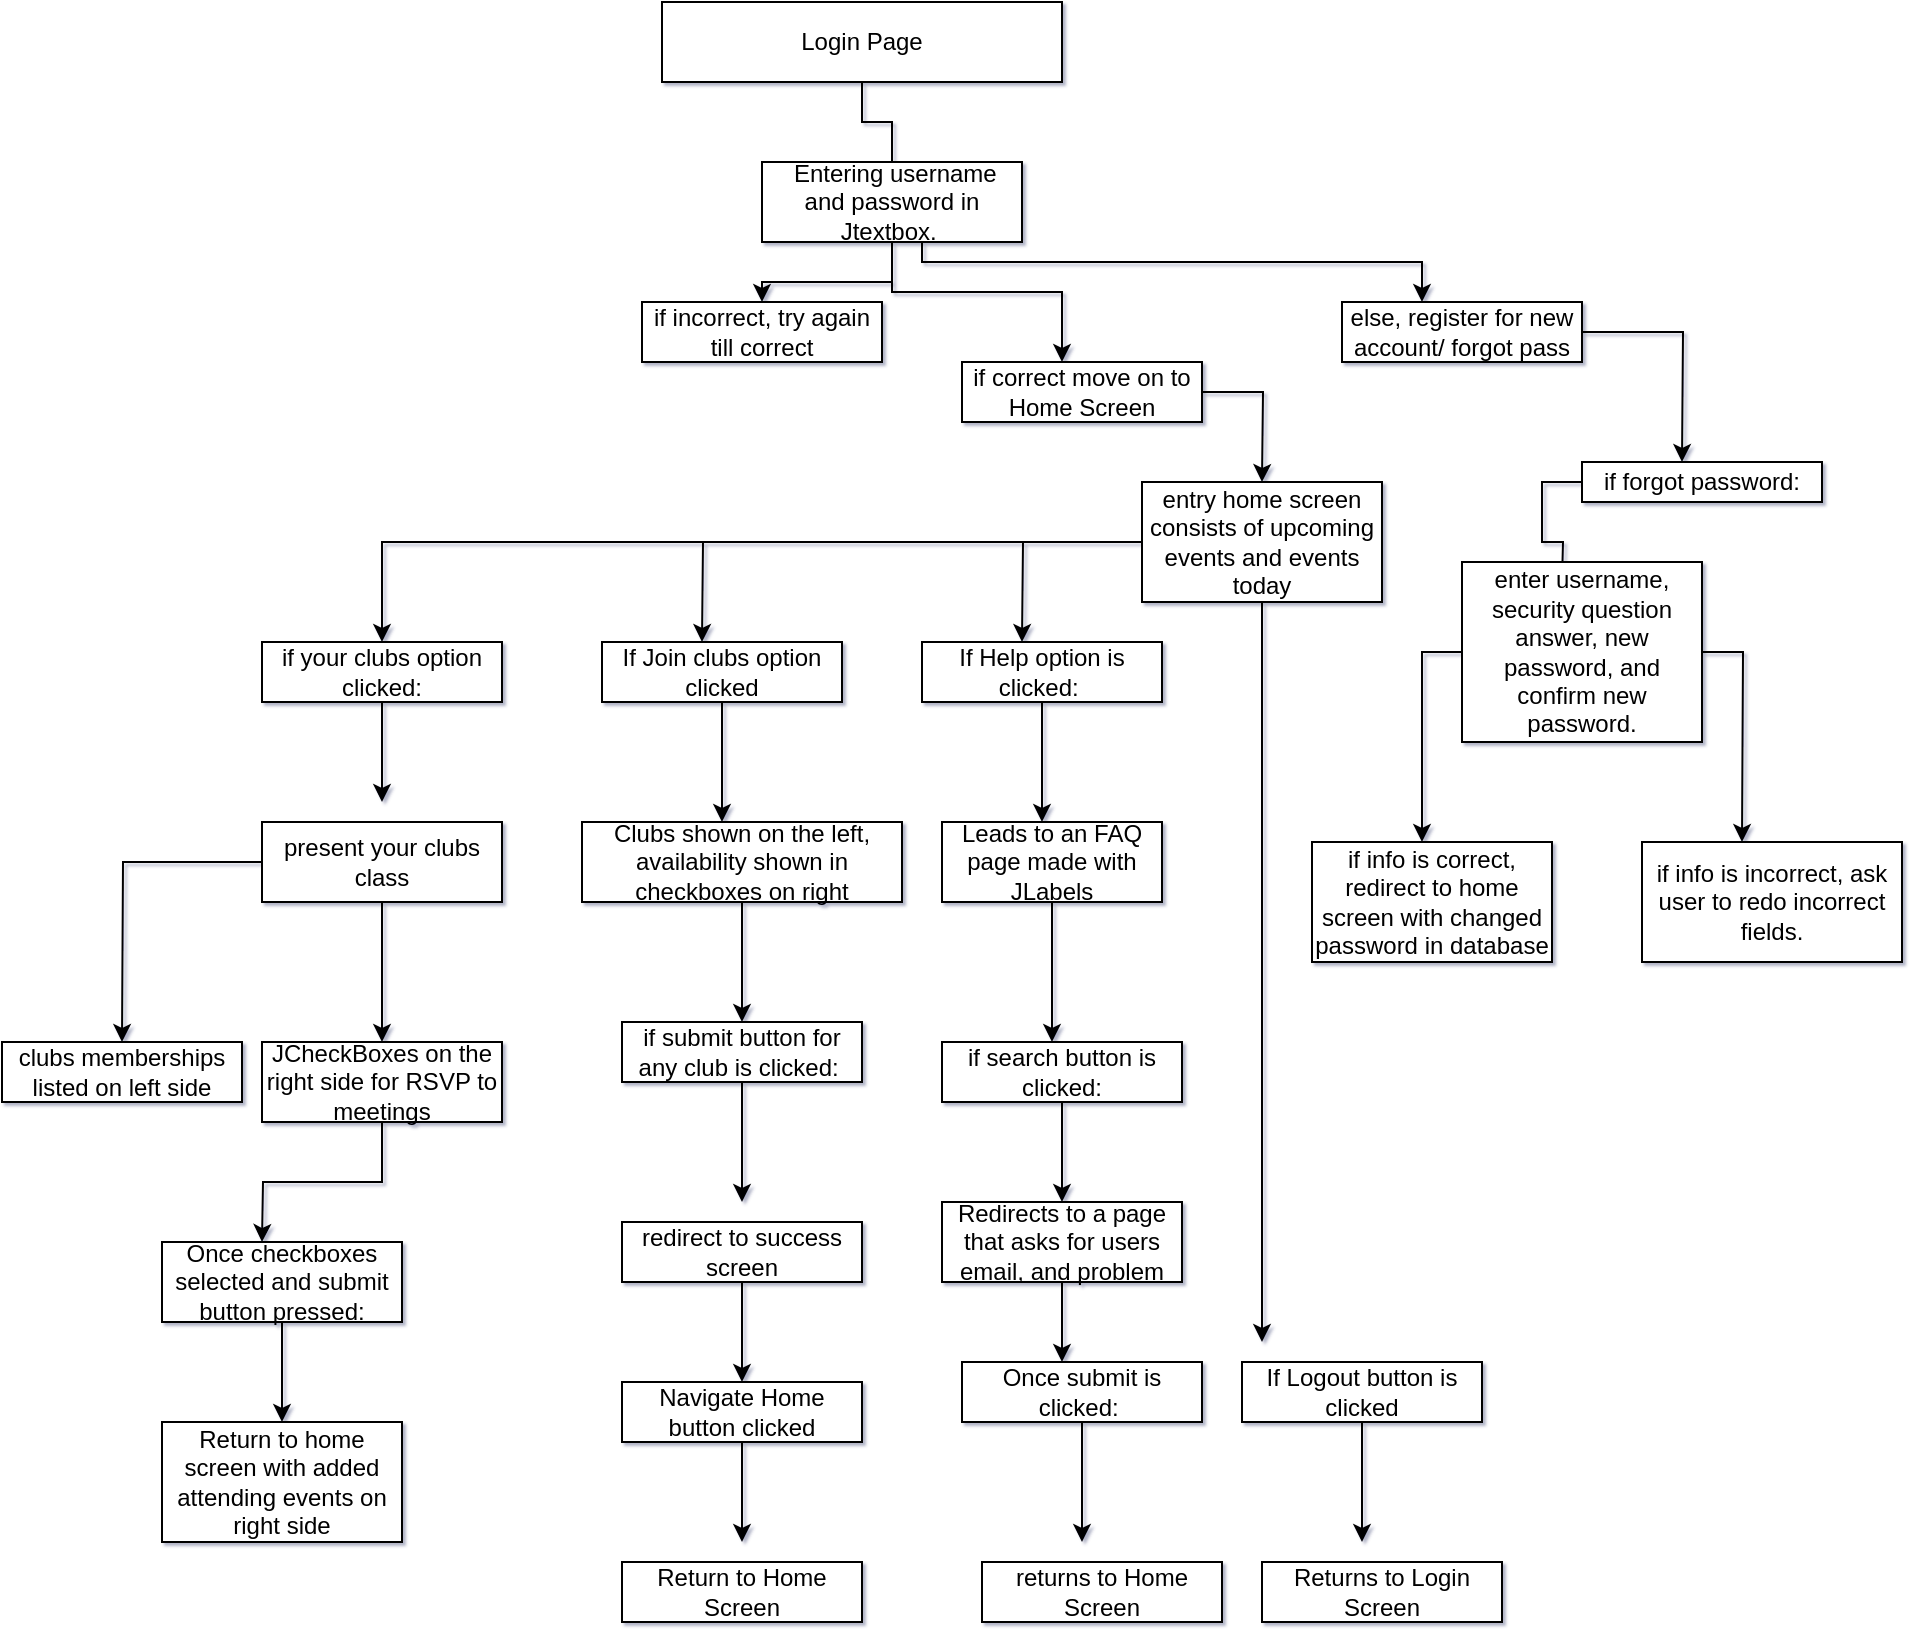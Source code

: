 <mxfile version="20.8.16" type="device"><diagram name="Page-1" id="F02taRLVCUQXmWy5LFlG"><mxGraphModel dx="2255" dy="901" grid="1" gridSize="10" guides="1" tooltips="1" connect="1" arrows="1" fold="1" page="1" pageScale="1" pageWidth="850" pageHeight="1100" math="0" shadow="1"><root><mxCell id="0"/><mxCell id="1" parent="0"/><mxCell id="j8hWATgQMpgIeQIiUvnE-10" value="" style="edgeStyle=orthogonalEdgeStyle;rounded=0;orthogonalLoop=1;jettySize=auto;html=1;startArrow=none;" edge="1" parent="1" source="j8hWATgQMpgIeQIiUvnE-3" target="j8hWATgQMpgIeQIiUvnE-9"><mxGeometry relative="1" as="geometry"/></mxCell><mxCell id="j8hWATgQMpgIeQIiUvnE-1" value="Login Page" style="rounded=0;whiteSpace=wrap;html=1;" vertex="1" parent="1"><mxGeometry x="-20" y="40" width="200" height="40" as="geometry"/></mxCell><mxCell id="j8hWATgQMpgIeQIiUvnE-4" style="edgeStyle=orthogonalEdgeStyle;rounded=0;orthogonalLoop=1;jettySize=auto;html=1;exitX=0.5;exitY=1;exitDx=0;exitDy=0;" edge="1" parent="1" source="j8hWATgQMpgIeQIiUvnE-3"><mxGeometry relative="1" as="geometry"><mxPoint x="180" y="220" as="targetPoint"/><Array as="points"><mxPoint x="95" y="185"/><mxPoint x="180" y="185"/></Array></mxGeometry></mxCell><mxCell id="j8hWATgQMpgIeQIiUvnE-25" style="edgeStyle=orthogonalEdgeStyle;rounded=0;orthogonalLoop=1;jettySize=auto;html=1;" edge="1" parent="1" source="j8hWATgQMpgIeQIiUvnE-5"><mxGeometry relative="1" as="geometry"><mxPoint x="280" y="280" as="targetPoint"/></mxGeometry></mxCell><mxCell id="j8hWATgQMpgIeQIiUvnE-28" style="edgeStyle=orthogonalEdgeStyle;rounded=0;orthogonalLoop=1;jettySize=auto;html=1;exitX=0.25;exitY=1;exitDx=0;exitDy=0;" edge="1" parent="1" source="j8hWATgQMpgIeQIiUvnE-26"><mxGeometry relative="1" as="geometry"><mxPoint x="-160" y="360" as="targetPoint"/><Array as="points"><mxPoint x="220" y="340"/><mxPoint x="220" y="310"/><mxPoint x="-160" y="310"/></Array></mxGeometry></mxCell><mxCell id="j8hWATgQMpgIeQIiUvnE-5" value="if correct move on to Home Screen" style="rounded=0;whiteSpace=wrap;html=1;" vertex="1" parent="1"><mxGeometry x="130" y="220" width="120" height="30" as="geometry"/></mxCell><mxCell id="j8hWATgQMpgIeQIiUvnE-9" value="if incorrect, try again till correct" style="rounded=0;whiteSpace=wrap;html=1;" vertex="1" parent="1"><mxGeometry x="-30" y="190" width="120" height="30" as="geometry"/></mxCell><mxCell id="j8hWATgQMpgIeQIiUvnE-11" value="" style="edgeStyle=orthogonalEdgeStyle;rounded=0;orthogonalLoop=1;jettySize=auto;html=1;endArrow=none;" edge="1" parent="1" source="j8hWATgQMpgIeQIiUvnE-1" target="j8hWATgQMpgIeQIiUvnE-3"><mxGeometry relative="1" as="geometry"><mxPoint x="80" y="80" as="sourcePoint"/><mxPoint x="30" y="190" as="targetPoint"/></mxGeometry></mxCell><mxCell id="j8hWATgQMpgIeQIiUvnE-14" style="edgeStyle=orthogonalEdgeStyle;rounded=0;orthogonalLoop=1;jettySize=auto;html=1;exitX=0.5;exitY=1;exitDx=0;exitDy=0;" edge="1" parent="1" source="j8hWATgQMpgIeQIiUvnE-3"><mxGeometry relative="1" as="geometry"><mxPoint x="360" y="190" as="targetPoint"/><Array as="points"><mxPoint x="110" y="150"/><mxPoint x="110" y="170"/><mxPoint x="360" y="170"/></Array></mxGeometry></mxCell><mxCell id="j8hWATgQMpgIeQIiUvnE-3" value="&amp;nbsp;Entering username and password in Jtextbox.&amp;nbsp;" style="rounded=0;whiteSpace=wrap;html=1;" vertex="1" parent="1"><mxGeometry x="30" y="120" width="130" height="40" as="geometry"/></mxCell><mxCell id="j8hWATgQMpgIeQIiUvnE-12" style="edgeStyle=orthogonalEdgeStyle;rounded=0;orthogonalLoop=1;jettySize=auto;html=1;exitX=0.5;exitY=1;exitDx=0;exitDy=0;" edge="1" parent="1" source="j8hWATgQMpgIeQIiUvnE-5" target="j8hWATgQMpgIeQIiUvnE-5"><mxGeometry relative="1" as="geometry"/></mxCell><mxCell id="j8hWATgQMpgIeQIiUvnE-16" style="edgeStyle=orthogonalEdgeStyle;rounded=0;orthogonalLoop=1;jettySize=auto;html=1;" edge="1" parent="1" source="j8hWATgQMpgIeQIiUvnE-15"><mxGeometry relative="1" as="geometry"><mxPoint x="490" y="270" as="targetPoint"/></mxGeometry></mxCell><mxCell id="j8hWATgQMpgIeQIiUvnE-15" value="else, register for new account/ forgot pass" style="rounded=0;whiteSpace=wrap;html=1;" vertex="1" parent="1"><mxGeometry x="320" y="190" width="120" height="30" as="geometry"/></mxCell><mxCell id="j8hWATgQMpgIeQIiUvnE-18" style="edgeStyle=orthogonalEdgeStyle;rounded=0;orthogonalLoop=1;jettySize=auto;html=1;" edge="1" parent="1" source="j8hWATgQMpgIeQIiUvnE-17"><mxGeometry relative="1" as="geometry"><mxPoint x="430" y="330" as="targetPoint"/></mxGeometry></mxCell><mxCell id="j8hWATgQMpgIeQIiUvnE-17" value="if forgot password:" style="rounded=0;whiteSpace=wrap;html=1;" vertex="1" parent="1"><mxGeometry x="440" y="270" width="120" height="20" as="geometry"/></mxCell><mxCell id="j8hWATgQMpgIeQIiUvnE-20" style="edgeStyle=orthogonalEdgeStyle;rounded=0;orthogonalLoop=1;jettySize=auto;html=1;" edge="1" parent="1" source="j8hWATgQMpgIeQIiUvnE-19"><mxGeometry relative="1" as="geometry"><mxPoint x="360" y="460" as="targetPoint"/></mxGeometry></mxCell><mxCell id="j8hWATgQMpgIeQIiUvnE-22" style="edgeStyle=orthogonalEdgeStyle;rounded=0;orthogonalLoop=1;jettySize=auto;html=1;" edge="1" parent="1" source="j8hWATgQMpgIeQIiUvnE-19"><mxGeometry relative="1" as="geometry"><mxPoint x="520" y="460" as="targetPoint"/></mxGeometry></mxCell><mxCell id="j8hWATgQMpgIeQIiUvnE-19" value="enter username, security question answer, new password, and confirm new password." style="rounded=0;whiteSpace=wrap;html=1;" vertex="1" parent="1"><mxGeometry x="380" y="320" width="120" height="90" as="geometry"/></mxCell><mxCell id="j8hWATgQMpgIeQIiUvnE-21" value="if info is correct, redirect to home screen with changed password in database" style="rounded=0;whiteSpace=wrap;html=1;" vertex="1" parent="1"><mxGeometry x="305" y="460" width="120" height="60" as="geometry"/></mxCell><mxCell id="j8hWATgQMpgIeQIiUvnE-23" value="if info is incorrect, ask user to redo incorrect fields." style="rounded=0;whiteSpace=wrap;html=1;" vertex="1" parent="1"><mxGeometry x="470" y="460" width="130" height="60" as="geometry"/></mxCell><mxCell id="j8hWATgQMpgIeQIiUvnE-41" style="edgeStyle=orthogonalEdgeStyle;rounded=0;orthogonalLoop=1;jettySize=auto;html=1;" edge="1" parent="1" source="j8hWATgQMpgIeQIiUvnE-26"><mxGeometry relative="1" as="geometry"><mxPoint y="360" as="targetPoint"/></mxGeometry></mxCell><mxCell id="j8hWATgQMpgIeQIiUvnE-53" style="edgeStyle=orthogonalEdgeStyle;rounded=0;orthogonalLoop=1;jettySize=auto;html=1;" edge="1" parent="1" source="j8hWATgQMpgIeQIiUvnE-26"><mxGeometry relative="1" as="geometry"><mxPoint x="160" y="360" as="targetPoint"/></mxGeometry></mxCell><mxCell id="j8hWATgQMpgIeQIiUvnE-65" style="edgeStyle=orthogonalEdgeStyle;rounded=0;orthogonalLoop=1;jettySize=auto;html=1;" edge="1" parent="1" source="j8hWATgQMpgIeQIiUvnE-26"><mxGeometry relative="1" as="geometry"><mxPoint x="280" y="710" as="targetPoint"/></mxGeometry></mxCell><mxCell id="j8hWATgQMpgIeQIiUvnE-26" value="entry home screen consists of upcoming events and events today" style="rounded=0;whiteSpace=wrap;html=1;" vertex="1" parent="1"><mxGeometry x="220" y="280" width="120" height="60" as="geometry"/></mxCell><mxCell id="j8hWATgQMpgIeQIiUvnE-30" style="edgeStyle=orthogonalEdgeStyle;rounded=0;orthogonalLoop=1;jettySize=auto;html=1;" edge="1" parent="1" source="j8hWATgQMpgIeQIiUvnE-27"><mxGeometry relative="1" as="geometry"><mxPoint x="-160" y="440" as="targetPoint"/></mxGeometry></mxCell><mxCell id="j8hWATgQMpgIeQIiUvnE-27" value="if your clubs option clicked:" style="rounded=0;whiteSpace=wrap;html=1;" vertex="1" parent="1"><mxGeometry x="-220" y="360" width="120" height="30" as="geometry"/></mxCell><mxCell id="j8hWATgQMpgIeQIiUvnE-32" style="edgeStyle=orthogonalEdgeStyle;rounded=0;orthogonalLoop=1;jettySize=auto;html=1;" edge="1" parent="1" source="j8hWATgQMpgIeQIiUvnE-31"><mxGeometry relative="1" as="geometry"><mxPoint x="-290" y="560" as="targetPoint"/></mxGeometry></mxCell><mxCell id="j8hWATgQMpgIeQIiUvnE-34" style="edgeStyle=orthogonalEdgeStyle;rounded=0;orthogonalLoop=1;jettySize=auto;html=1;" edge="1" parent="1" source="j8hWATgQMpgIeQIiUvnE-31"><mxGeometry relative="1" as="geometry"><mxPoint x="-160" y="560" as="targetPoint"/></mxGeometry></mxCell><mxCell id="j8hWATgQMpgIeQIiUvnE-31" value="present your clubs class" style="rounded=0;whiteSpace=wrap;html=1;" vertex="1" parent="1"><mxGeometry x="-220" y="450" width="120" height="40" as="geometry"/></mxCell><mxCell id="j8hWATgQMpgIeQIiUvnE-33" value="clubs memberships listed on left side" style="rounded=0;whiteSpace=wrap;html=1;" vertex="1" parent="1"><mxGeometry x="-350" y="560" width="120" height="30" as="geometry"/></mxCell><mxCell id="j8hWATgQMpgIeQIiUvnE-36" style="edgeStyle=orthogonalEdgeStyle;rounded=0;orthogonalLoop=1;jettySize=auto;html=1;" edge="1" parent="1" source="j8hWATgQMpgIeQIiUvnE-35"><mxGeometry relative="1" as="geometry"><mxPoint x="-220" y="660" as="targetPoint"/></mxGeometry></mxCell><mxCell id="j8hWATgQMpgIeQIiUvnE-35" value="JCheckBoxes on the right side for RSVP to meetings" style="rounded=0;whiteSpace=wrap;html=1;" vertex="1" parent="1"><mxGeometry x="-220" y="560" width="120" height="40" as="geometry"/></mxCell><mxCell id="j8hWATgQMpgIeQIiUvnE-38" style="edgeStyle=orthogonalEdgeStyle;rounded=0;orthogonalLoop=1;jettySize=auto;html=1;" edge="1" parent="1" source="j8hWATgQMpgIeQIiUvnE-37"><mxGeometry relative="1" as="geometry"><mxPoint x="-210" y="750" as="targetPoint"/></mxGeometry></mxCell><mxCell id="j8hWATgQMpgIeQIiUvnE-37" value="Once checkboxes selected and submit button pressed:" style="rounded=0;whiteSpace=wrap;html=1;" vertex="1" parent="1"><mxGeometry x="-270" y="660" width="120" height="40" as="geometry"/></mxCell><mxCell id="j8hWATgQMpgIeQIiUvnE-39" value="Return to home screen with added attending events on right side" style="rounded=0;whiteSpace=wrap;html=1;" vertex="1" parent="1"><mxGeometry x="-270" y="750" width="120" height="60" as="geometry"/></mxCell><mxCell id="j8hWATgQMpgIeQIiUvnE-43" style="edgeStyle=orthogonalEdgeStyle;rounded=0;orthogonalLoop=1;jettySize=auto;html=1;" edge="1" parent="1" source="j8hWATgQMpgIeQIiUvnE-42"><mxGeometry relative="1" as="geometry"><mxPoint x="10" y="450" as="targetPoint"/></mxGeometry></mxCell><mxCell id="j8hWATgQMpgIeQIiUvnE-42" value="If Join clubs option clicked" style="rounded=0;whiteSpace=wrap;html=1;" vertex="1" parent="1"><mxGeometry x="-50" y="360" width="120" height="30" as="geometry"/></mxCell><mxCell id="j8hWATgQMpgIeQIiUvnE-45" style="edgeStyle=orthogonalEdgeStyle;rounded=0;orthogonalLoop=1;jettySize=auto;html=1;" edge="1" parent="1" source="j8hWATgQMpgIeQIiUvnE-44"><mxGeometry relative="1" as="geometry"><mxPoint x="20" y="550" as="targetPoint"/></mxGeometry></mxCell><mxCell id="j8hWATgQMpgIeQIiUvnE-44" value="Clubs shown on the left, availability shown in checkboxes on right" style="rounded=0;whiteSpace=wrap;html=1;" vertex="1" parent="1"><mxGeometry x="-60" y="450" width="160" height="40" as="geometry"/></mxCell><mxCell id="j8hWATgQMpgIeQIiUvnE-47" style="edgeStyle=orthogonalEdgeStyle;rounded=0;orthogonalLoop=1;jettySize=auto;html=1;" edge="1" parent="1" source="j8hWATgQMpgIeQIiUvnE-46"><mxGeometry relative="1" as="geometry"><mxPoint x="20" y="640" as="targetPoint"/></mxGeometry></mxCell><mxCell id="j8hWATgQMpgIeQIiUvnE-46" value="if submit button for any club is clicked:&amp;nbsp;" style="rounded=0;whiteSpace=wrap;html=1;" vertex="1" parent="1"><mxGeometry x="-40" y="550" width="120" height="30" as="geometry"/></mxCell><mxCell id="j8hWATgQMpgIeQIiUvnE-49" style="edgeStyle=orthogonalEdgeStyle;rounded=0;orthogonalLoop=1;jettySize=auto;html=1;" edge="1" parent="1" source="j8hWATgQMpgIeQIiUvnE-48"><mxGeometry relative="1" as="geometry"><mxPoint x="20" y="730" as="targetPoint"/></mxGeometry></mxCell><mxCell id="j8hWATgQMpgIeQIiUvnE-48" value="redirect to success screen" style="rounded=0;whiteSpace=wrap;html=1;" vertex="1" parent="1"><mxGeometry x="-40" y="650" width="120" height="30" as="geometry"/></mxCell><mxCell id="j8hWATgQMpgIeQIiUvnE-51" style="edgeStyle=orthogonalEdgeStyle;rounded=0;orthogonalLoop=1;jettySize=auto;html=1;" edge="1" parent="1" source="j8hWATgQMpgIeQIiUvnE-50"><mxGeometry relative="1" as="geometry"><mxPoint x="20" y="810" as="targetPoint"/></mxGeometry></mxCell><mxCell id="j8hWATgQMpgIeQIiUvnE-50" value="Navigate Home button clicked" style="rounded=0;whiteSpace=wrap;html=1;" vertex="1" parent="1"><mxGeometry x="-40" y="730" width="120" height="30" as="geometry"/></mxCell><mxCell id="j8hWATgQMpgIeQIiUvnE-52" value="Return to Home Screen" style="rounded=0;whiteSpace=wrap;html=1;" vertex="1" parent="1"><mxGeometry x="-40" y="820" width="120" height="30" as="geometry"/></mxCell><mxCell id="j8hWATgQMpgIeQIiUvnE-55" style="edgeStyle=orthogonalEdgeStyle;rounded=0;orthogonalLoop=1;jettySize=auto;html=1;" edge="1" parent="1" source="j8hWATgQMpgIeQIiUvnE-54"><mxGeometry relative="1" as="geometry"><mxPoint x="170" y="450" as="targetPoint"/></mxGeometry></mxCell><mxCell id="j8hWATgQMpgIeQIiUvnE-54" value="If Help option is clicked:&amp;nbsp;" style="rounded=0;whiteSpace=wrap;html=1;" vertex="1" parent="1"><mxGeometry x="110" y="360" width="120" height="30" as="geometry"/></mxCell><mxCell id="j8hWATgQMpgIeQIiUvnE-57" style="edgeStyle=orthogonalEdgeStyle;rounded=0;orthogonalLoop=1;jettySize=auto;html=1;" edge="1" parent="1" source="j8hWATgQMpgIeQIiUvnE-56"><mxGeometry relative="1" as="geometry"><mxPoint x="175" y="560" as="targetPoint"/></mxGeometry></mxCell><mxCell id="j8hWATgQMpgIeQIiUvnE-56" value="Leads to an FAQ page made with JLabels" style="rounded=0;whiteSpace=wrap;html=1;" vertex="1" parent="1"><mxGeometry x="120" y="450" width="110" height="40" as="geometry"/></mxCell><mxCell id="j8hWATgQMpgIeQIiUvnE-59" style="edgeStyle=orthogonalEdgeStyle;rounded=0;orthogonalLoop=1;jettySize=auto;html=1;" edge="1" parent="1" source="j8hWATgQMpgIeQIiUvnE-58"><mxGeometry relative="1" as="geometry"><mxPoint x="180" y="640" as="targetPoint"/></mxGeometry></mxCell><mxCell id="j8hWATgQMpgIeQIiUvnE-58" value="if search button is clicked:" style="rounded=0;whiteSpace=wrap;html=1;" vertex="1" parent="1"><mxGeometry x="120" y="560" width="120" height="30" as="geometry"/></mxCell><mxCell id="j8hWATgQMpgIeQIiUvnE-61" style="edgeStyle=orthogonalEdgeStyle;rounded=0;orthogonalLoop=1;jettySize=auto;html=1;" edge="1" parent="1" source="j8hWATgQMpgIeQIiUvnE-60"><mxGeometry relative="1" as="geometry"><mxPoint x="180" y="720" as="targetPoint"/></mxGeometry></mxCell><mxCell id="j8hWATgQMpgIeQIiUvnE-60" value="Redirects to a page that asks for users email, and problem" style="rounded=0;whiteSpace=wrap;html=1;" vertex="1" parent="1"><mxGeometry x="120" y="640" width="120" height="40" as="geometry"/></mxCell><mxCell id="j8hWATgQMpgIeQIiUvnE-63" style="edgeStyle=orthogonalEdgeStyle;rounded=0;orthogonalLoop=1;jettySize=auto;html=1;" edge="1" parent="1" source="j8hWATgQMpgIeQIiUvnE-62"><mxGeometry relative="1" as="geometry"><mxPoint x="190" y="810" as="targetPoint"/></mxGeometry></mxCell><mxCell id="j8hWATgQMpgIeQIiUvnE-62" value="Once submit is clicked:&amp;nbsp;" style="rounded=0;whiteSpace=wrap;html=1;" vertex="1" parent="1"><mxGeometry x="130" y="720" width="120" height="30" as="geometry"/></mxCell><mxCell id="j8hWATgQMpgIeQIiUvnE-64" value="returns to Home Screen" style="rounded=0;whiteSpace=wrap;html=1;" vertex="1" parent="1"><mxGeometry x="140" y="820" width="120" height="30" as="geometry"/></mxCell><mxCell id="j8hWATgQMpgIeQIiUvnE-67" style="edgeStyle=orthogonalEdgeStyle;rounded=0;orthogonalLoop=1;jettySize=auto;html=1;" edge="1" parent="1" source="j8hWATgQMpgIeQIiUvnE-66"><mxGeometry relative="1" as="geometry"><mxPoint x="330" y="810" as="targetPoint"/></mxGeometry></mxCell><mxCell id="j8hWATgQMpgIeQIiUvnE-66" value="If Logout button is clicked" style="rounded=0;whiteSpace=wrap;html=1;" vertex="1" parent="1"><mxGeometry x="270" y="720" width="120" height="30" as="geometry"/></mxCell><mxCell id="j8hWATgQMpgIeQIiUvnE-68" value="Returns to Login Screen" style="rounded=0;whiteSpace=wrap;html=1;" vertex="1" parent="1"><mxGeometry x="280" y="820" width="120" height="30" as="geometry"/></mxCell></root></mxGraphModel></diagram></mxfile>